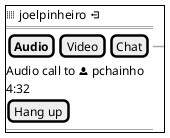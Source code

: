 @startsalt
{+
  <&grid-four-up> joelpinheiro <&account-logout>
  ==
  {[<b>Audio] | [Video] | [Chat]} 
  ~~
    Audio call to <&person> pchainho
    4:32
    [Hang up]
  --
}
@endsalt
